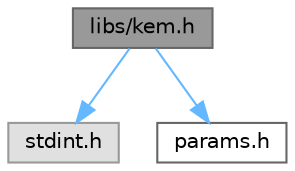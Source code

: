 digraph "libs/kem.h"
{
 // LATEX_PDF_SIZE
  bgcolor="transparent";
  edge [fontname=Helvetica,fontsize=10,labelfontname=Helvetica,labelfontsize=10];
  node [fontname=Helvetica,fontsize=10,shape=box,height=0.2,width=0.4];
  Node1 [id="Node000001",label="libs/kem.h",height=0.2,width=0.4,color="gray40", fillcolor="grey60", style="filled", fontcolor="black",tooltip="Declarations of functions for the Key Encapsulation Mechanism (KEM)."];
  Node1 -> Node2 [id="edge3_Node000001_Node000002",color="steelblue1",style="solid",tooltip=" "];
  Node2 [id="Node000002",label="stdint.h",height=0.2,width=0.4,color="grey60", fillcolor="#E0E0E0", style="filled",tooltip=" "];
  Node1 -> Node3 [id="edge4_Node000001_Node000003",color="steelblue1",style="solid",tooltip=" "];
  Node3 [id="Node000003",label="params.h",height=0.2,width=0.4,color="grey40", fillcolor="white", style="filled",URL="$params_8h.html",tooltip=" "];
}

